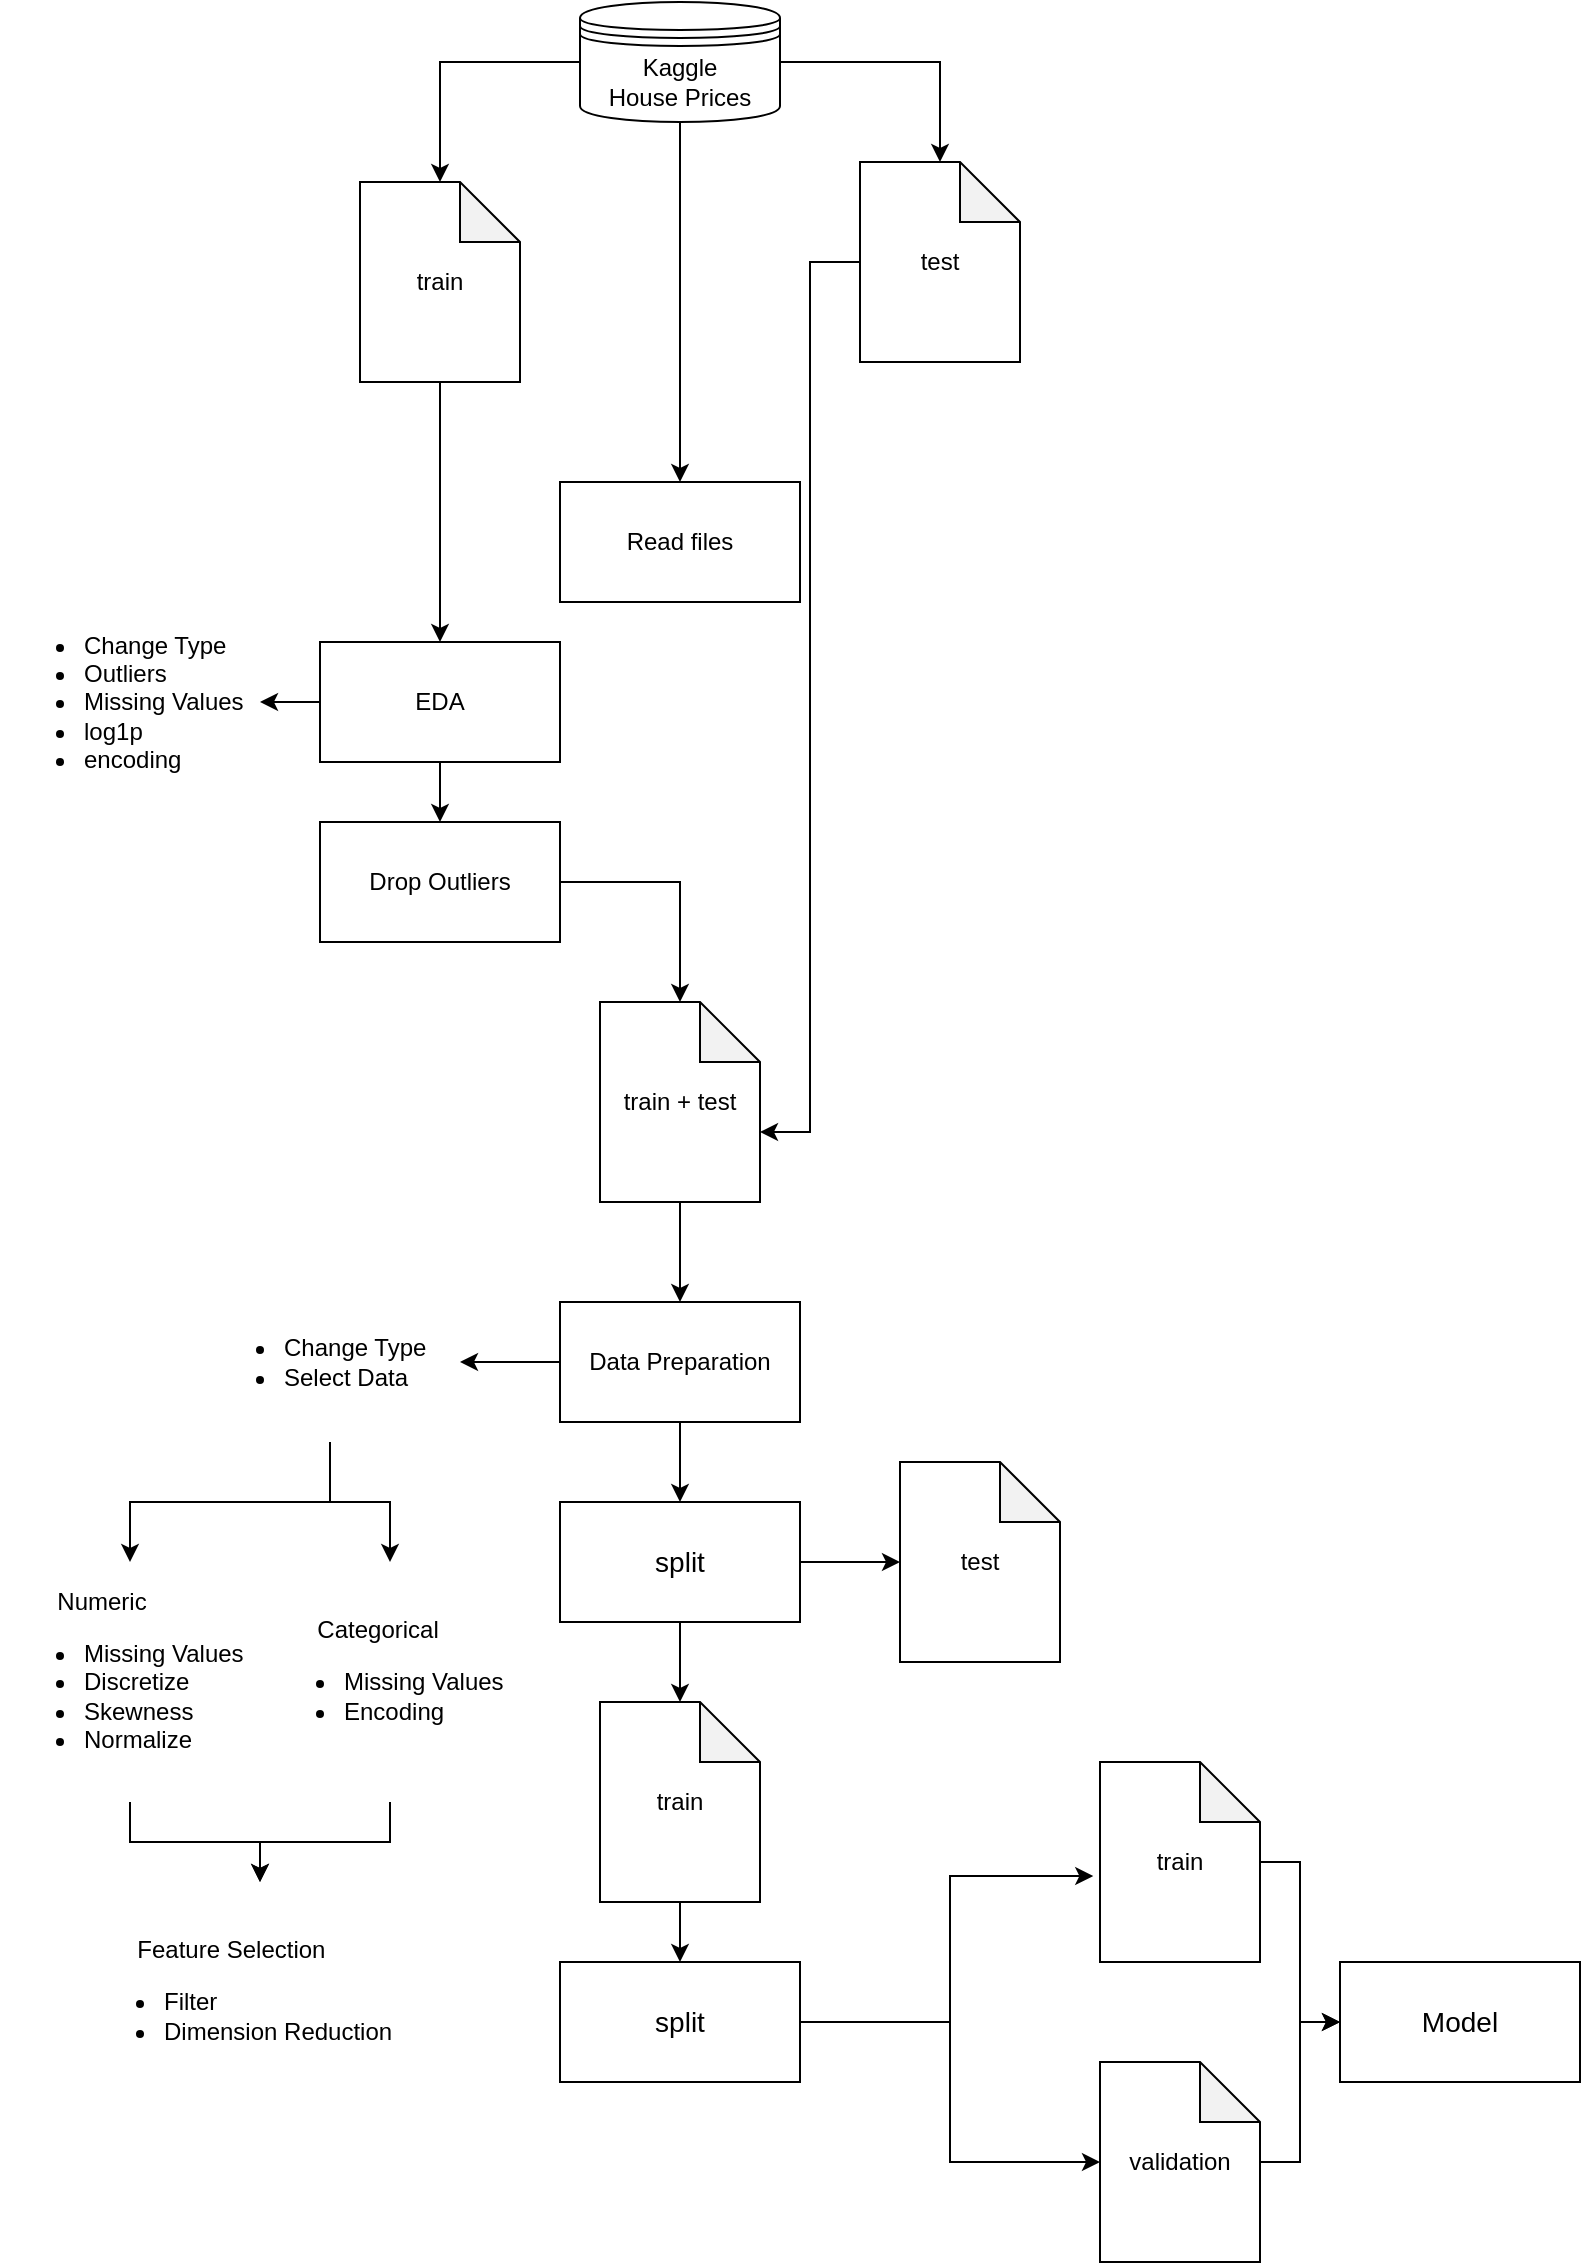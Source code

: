<mxfile>
    <diagram id="GqmkjEm-aUrzZkBrHknV" name="Page-1">
        <mxGraphModel dx="683" dy="357" grid="1" gridSize="10" guides="1" tooltips="1" connect="1" arrows="1" fold="1" page="1" pageScale="1" pageWidth="827" pageHeight="1169" math="0" shadow="0">
            <root>
                <mxCell id="0"/>
                <mxCell id="1" parent="0"/>
                <mxCell id="5" style="edgeStyle=orthogonalEdgeStyle;rounded=0;orthogonalLoop=1;jettySize=auto;html=1;" edge="1" parent="1" source="2" target="3">
                    <mxGeometry relative="1" as="geometry"/>
                </mxCell>
                <mxCell id="6" style="edgeStyle=orthogonalEdgeStyle;rounded=0;orthogonalLoop=1;jettySize=auto;html=1;entryX=0.5;entryY=0;entryDx=0;entryDy=0;entryPerimeter=0;" edge="1" parent="1" source="2" target="4">
                    <mxGeometry relative="1" as="geometry"/>
                </mxCell>
                <mxCell id="8" style="edgeStyle=orthogonalEdgeStyle;rounded=0;orthogonalLoop=1;jettySize=auto;html=1;" edge="1" parent="1" source="2" target="7">
                    <mxGeometry relative="1" as="geometry"/>
                </mxCell>
                <mxCell id="2" value="Kaggle&lt;br&gt;House Prices" style="shape=datastore;whiteSpace=wrap;html=1;" vertex="1" parent="1">
                    <mxGeometry x="310" y="20" width="100" height="60" as="geometry"/>
                </mxCell>
                <mxCell id="23" style="edgeStyle=orthogonalEdgeStyle;rounded=0;orthogonalLoop=1;jettySize=auto;html=1;entryX=0.5;entryY=0;entryDx=0;entryDy=0;" edge="1" parent="1" source="3" target="22">
                    <mxGeometry relative="1" as="geometry"/>
                </mxCell>
                <mxCell id="3" value="train" style="shape=note;whiteSpace=wrap;html=1;backgroundOutline=1;darkOpacity=0.05;" vertex="1" parent="1">
                    <mxGeometry x="200" y="110" width="80" height="100" as="geometry"/>
                </mxCell>
                <mxCell id="29" style="edgeStyle=orthogonalEdgeStyle;rounded=0;orthogonalLoop=1;jettySize=auto;html=1;entryX=0;entryY=0;entryDx=80;entryDy=65;entryPerimeter=0;" edge="1" parent="1" source="4" target="26">
                    <mxGeometry relative="1" as="geometry"/>
                </mxCell>
                <mxCell id="4" value="test" style="shape=note;whiteSpace=wrap;html=1;backgroundOutline=1;darkOpacity=0.05;" vertex="1" parent="1">
                    <mxGeometry x="450" y="100" width="80" height="100" as="geometry"/>
                </mxCell>
                <mxCell id="7" value="Read files" style="rounded=0;whiteSpace=wrap;html=1;" vertex="1" parent="1">
                    <mxGeometry x="300" y="260" width="120" height="60" as="geometry"/>
                </mxCell>
                <mxCell id="25" value="" style="edgeStyle=orthogonalEdgeStyle;rounded=0;orthogonalLoop=1;jettySize=auto;html=1;" edge="1" parent="1" source="22" target="24">
                    <mxGeometry relative="1" as="geometry"/>
                </mxCell>
                <mxCell id="34" value="" style="edgeStyle=orthogonalEdgeStyle;rounded=0;orthogonalLoop=1;jettySize=auto;html=1;" edge="1" parent="1" source="22" target="33">
                    <mxGeometry relative="1" as="geometry"/>
                </mxCell>
                <mxCell id="22" value="EDA" style="rounded=0;whiteSpace=wrap;html=1;" vertex="1" parent="1">
                    <mxGeometry x="180" y="340" width="120" height="60" as="geometry"/>
                </mxCell>
                <mxCell id="24" value="&lt;ul&gt;&lt;li&gt;Change Type&lt;/li&gt;&lt;li&gt;Outliers&lt;/li&gt;&lt;li&gt;Missing Values&lt;/li&gt;&lt;li&gt;log1p&lt;/li&gt;&lt;li&gt;encoding&lt;/li&gt;&lt;/ul&gt;" style="text;strokeColor=none;fillColor=none;html=1;whiteSpace=wrap;verticalAlign=middle;overflow=hidden;" vertex="1" parent="1">
                    <mxGeometry x="20" y="310" width="130" height="120" as="geometry"/>
                </mxCell>
                <mxCell id="31" value="" style="edgeStyle=orthogonalEdgeStyle;rounded=0;orthogonalLoop=1;jettySize=auto;html=1;" edge="1" parent="1" source="26" target="30">
                    <mxGeometry relative="1" as="geometry"/>
                </mxCell>
                <mxCell id="26" value="train + test" style="shape=note;whiteSpace=wrap;html=1;backgroundOutline=1;darkOpacity=0.05;" vertex="1" parent="1">
                    <mxGeometry x="320" y="520" width="80" height="100" as="geometry"/>
                </mxCell>
                <mxCell id="42" value="" style="edgeStyle=orthogonalEdgeStyle;rounded=0;orthogonalLoop=1;jettySize=auto;html=1;fontSize=14;" edge="1" parent="1" source="30" target="32">
                    <mxGeometry relative="1" as="geometry"/>
                </mxCell>
                <mxCell id="55" value="" style="edgeStyle=orthogonalEdgeStyle;rounded=0;orthogonalLoop=1;jettySize=auto;html=1;fontSize=14;" edge="1" parent="1" source="30" target="54">
                    <mxGeometry relative="1" as="geometry"/>
                </mxCell>
                <mxCell id="30" value="Data Preparation" style="rounded=0;whiteSpace=wrap;html=1;" vertex="1" parent="1">
                    <mxGeometry x="300" y="670" width="120" height="60" as="geometry"/>
                </mxCell>
                <mxCell id="48" style="edgeStyle=orthogonalEdgeStyle;rounded=0;orthogonalLoop=1;jettySize=auto;html=1;fontSize=14;" edge="1" parent="1" source="32" target="37">
                    <mxGeometry relative="1" as="geometry"/>
                </mxCell>
                <mxCell id="49" style="edgeStyle=orthogonalEdgeStyle;rounded=0;orthogonalLoop=1;jettySize=auto;html=1;fontSize=14;" edge="1" parent="1" source="32" target="47">
                    <mxGeometry relative="1" as="geometry"/>
                </mxCell>
                <mxCell id="32" value="&lt;ul&gt;&lt;li&gt;Change Type&lt;/li&gt;&lt;li&gt;Select Data&lt;/li&gt;&lt;/ul&gt;" style="text;strokeColor=none;fillColor=none;html=1;whiteSpace=wrap;verticalAlign=middle;overflow=hidden;" vertex="1" parent="1">
                    <mxGeometry x="120" y="660" width="130" height="80" as="geometry"/>
                </mxCell>
                <mxCell id="36" style="edgeStyle=orthogonalEdgeStyle;rounded=0;orthogonalLoop=1;jettySize=auto;html=1;" edge="1" parent="1" source="33" target="26">
                    <mxGeometry relative="1" as="geometry"/>
                </mxCell>
                <mxCell id="33" value="Drop Outliers" style="rounded=0;whiteSpace=wrap;html=1;" vertex="1" parent="1">
                    <mxGeometry x="180" y="430" width="120" height="60" as="geometry"/>
                </mxCell>
                <mxCell id="51" style="edgeStyle=orthogonalEdgeStyle;rounded=0;orthogonalLoop=1;jettySize=auto;html=1;fontSize=14;" edge="1" parent="1" source="37" target="50">
                    <mxGeometry relative="1" as="geometry"/>
                </mxCell>
                <mxCell id="37" value="&lt;div&gt;&lt;span&gt;&#9;&lt;/span&gt;&lt;span style=&quot;white-space: pre&quot;&gt;&#9;&lt;/span&gt;Numeric&lt;br&gt;&lt;/div&gt;&lt;ul&gt;&lt;li&gt;Missing Values&lt;/li&gt;&lt;li&gt;Discretize&lt;br&gt;&lt;/li&gt;&lt;li&gt;Skewness&lt;/li&gt;&lt;li&gt;Normalize&lt;/li&gt;&lt;/ul&gt;" style="text;strokeColor=none;fillColor=none;html=1;whiteSpace=wrap;verticalAlign=middle;overflow=hidden;" vertex="1" parent="1">
                    <mxGeometry x="20" y="800" width="130" height="120" as="geometry"/>
                </mxCell>
                <mxCell id="52" style="edgeStyle=orthogonalEdgeStyle;rounded=0;orthogonalLoop=1;jettySize=auto;html=1;entryX=0.5;entryY=0;entryDx=0;entryDy=0;fontSize=14;" edge="1" parent="1" source="47" target="50">
                    <mxGeometry relative="1" as="geometry"/>
                </mxCell>
                <mxCell id="47" value="&lt;div&gt;&lt;span style=&quot;white-space: pre&quot;&gt;&#9;&lt;/span&gt;Categorical&lt;br&gt;&lt;/div&gt;&lt;ul&gt;&lt;li&gt;Missing Values&lt;/li&gt;&lt;li&gt;Encoding&lt;/li&gt;&lt;/ul&gt;" style="text;strokeColor=none;fillColor=none;html=1;whiteSpace=wrap;verticalAlign=middle;overflow=hidden;" vertex="1" parent="1">
                    <mxGeometry x="150" y="800" width="130" height="120" as="geometry"/>
                </mxCell>
                <mxCell id="50" value="&lt;div&gt;&lt;span&gt;&#9;&lt;/span&gt;&lt;span&gt;&#9;&lt;/span&gt;&lt;span style=&quot;white-space: pre&quot;&gt;&#9;&lt;/span&gt;Feature Selection&lt;br&gt;&lt;/div&gt;&lt;ul&gt;&lt;li&gt;Filter&lt;/li&gt;&lt;li&gt;Dimension Reduction&lt;/li&gt;&lt;/ul&gt;" style="text;strokeColor=none;fillColor=none;html=1;whiteSpace=wrap;verticalAlign=middle;overflow=hidden;" vertex="1" parent="1">
                    <mxGeometry x="60" y="960" width="180" height="120" as="geometry"/>
                </mxCell>
                <mxCell id="58" value="" style="edgeStyle=orthogonalEdgeStyle;rounded=0;orthogonalLoop=1;jettySize=auto;html=1;fontSize=14;" edge="1" parent="1" source="54" target="56">
                    <mxGeometry relative="1" as="geometry"/>
                </mxCell>
                <mxCell id="67" value="" style="edgeStyle=orthogonalEdgeStyle;rounded=0;orthogonalLoop=1;jettySize=auto;html=1;fontSize=14;" edge="1" parent="1" source="54" target="57">
                    <mxGeometry relative="1" as="geometry"/>
                </mxCell>
                <mxCell id="54" value="split" style="rounded=0;whiteSpace=wrap;html=1;fontSize=14;" vertex="1" parent="1">
                    <mxGeometry x="300" y="770" width="120" height="60" as="geometry"/>
                </mxCell>
                <mxCell id="62" value="" style="edgeStyle=orthogonalEdgeStyle;rounded=0;orthogonalLoop=1;jettySize=auto;html=1;fontSize=14;" edge="1" parent="1" source="56" target="61">
                    <mxGeometry relative="1" as="geometry"/>
                </mxCell>
                <mxCell id="56" value="train" style="shape=note;whiteSpace=wrap;html=1;backgroundOutline=1;darkOpacity=0.05;" vertex="1" parent="1">
                    <mxGeometry x="320" y="870" width="80" height="100" as="geometry"/>
                </mxCell>
                <mxCell id="57" value="test" style="shape=note;whiteSpace=wrap;html=1;backgroundOutline=1;darkOpacity=0.05;" vertex="1" parent="1">
                    <mxGeometry x="470" y="750" width="80" height="100" as="geometry"/>
                </mxCell>
                <mxCell id="65" style="edgeStyle=orthogonalEdgeStyle;rounded=0;orthogonalLoop=1;jettySize=auto;html=1;entryX=-0.042;entryY=0.57;entryDx=0;entryDy=0;entryPerimeter=0;fontSize=14;" edge="1" parent="1" source="61" target="63">
                    <mxGeometry relative="1" as="geometry"/>
                </mxCell>
                <mxCell id="66" style="edgeStyle=orthogonalEdgeStyle;rounded=0;orthogonalLoop=1;jettySize=auto;html=1;fontSize=14;" edge="1" parent="1" source="61" target="64">
                    <mxGeometry relative="1" as="geometry"/>
                </mxCell>
                <mxCell id="61" value="split" style="rounded=0;whiteSpace=wrap;html=1;fontSize=14;" vertex="1" parent="1">
                    <mxGeometry x="300" y="1000" width="120" height="60" as="geometry"/>
                </mxCell>
                <mxCell id="69" style="edgeStyle=orthogonalEdgeStyle;rounded=0;orthogonalLoop=1;jettySize=auto;html=1;entryX=0;entryY=0.5;entryDx=0;entryDy=0;fontSize=14;" edge="1" parent="1" source="63" target="68">
                    <mxGeometry relative="1" as="geometry"/>
                </mxCell>
                <mxCell id="63" value="train" style="shape=note;whiteSpace=wrap;html=1;backgroundOutline=1;darkOpacity=0.05;" vertex="1" parent="1">
                    <mxGeometry x="570" y="900" width="80" height="100" as="geometry"/>
                </mxCell>
                <mxCell id="70" style="edgeStyle=orthogonalEdgeStyle;rounded=0;orthogonalLoop=1;jettySize=auto;html=1;entryX=0;entryY=0.5;entryDx=0;entryDy=0;fontSize=14;" edge="1" parent="1" source="64" target="68">
                    <mxGeometry relative="1" as="geometry"/>
                </mxCell>
                <mxCell id="64" value="validation" style="shape=note;whiteSpace=wrap;html=1;backgroundOutline=1;darkOpacity=0.05;" vertex="1" parent="1">
                    <mxGeometry x="570" y="1050" width="80" height="100" as="geometry"/>
                </mxCell>
                <mxCell id="68" value="Model" style="rounded=0;whiteSpace=wrap;html=1;fontSize=14;" vertex="1" parent="1">
                    <mxGeometry x="690" y="1000" width="120" height="60" as="geometry"/>
                </mxCell>
            </root>
        </mxGraphModel>
    </diagram>
</mxfile>